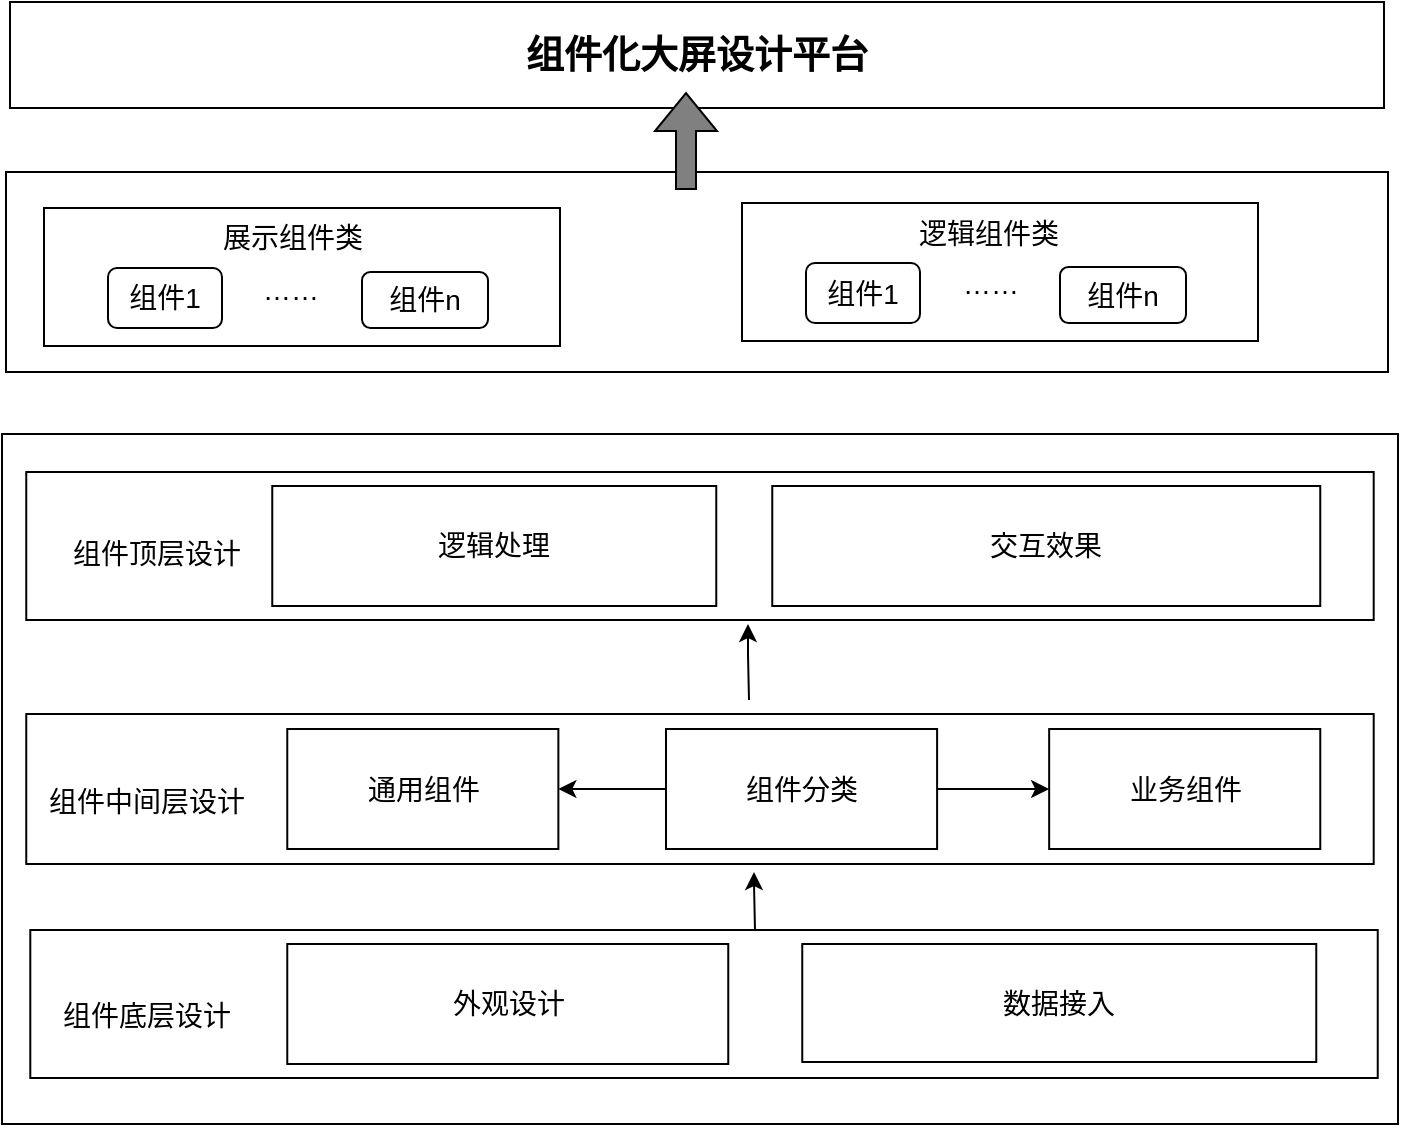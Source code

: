 <mxfile version="20.5.1" type="github">
  <diagram id="582y9QvesD82Uv6ePpaU" name="第 1 页">
    <mxGraphModel dx="1426" dy="794" grid="1" gridSize="10" guides="1" tooltips="1" connect="1" arrows="1" fold="1" page="1" pageScale="1" pageWidth="827" pageHeight="1169" math="0" shadow="0">
      <root>
        <mxCell id="0" />
        <mxCell id="1" parent="0" />
        <mxCell id="-D918swgOjqRrHATFK2N-1" value="&lt;h4&gt;&lt;font style=&quot;font-size: 19px;&quot;&gt;组件化大屏设计平台&lt;/font&gt;&lt;/h4&gt;" style="rounded=0;whiteSpace=wrap;html=1;" parent="1" vertex="1">
          <mxGeometry x="65" y="52" width="687" height="53" as="geometry" />
        </mxCell>
        <mxCell id="-D918swgOjqRrHATFK2N-28" value="" style="rounded=0;whiteSpace=wrap;html=1;fontFamily=Helvetica;fontSize=14;" parent="1" vertex="1">
          <mxGeometry x="63" y="137" width="691" height="100" as="geometry" />
        </mxCell>
        <mxCell id="-D918swgOjqRrHATFK2N-29" value="" style="rounded=0;whiteSpace=wrap;html=1;fontFamily=Helvetica;fontSize=14;" parent="1" vertex="1">
          <mxGeometry x="82" y="155" width="258" height="69" as="geometry" />
        </mxCell>
        <mxCell id="-D918swgOjqRrHATFK2N-32" value="" style="group" parent="1" vertex="1" connectable="0">
          <mxGeometry x="61" y="268" width="698" height="345" as="geometry" />
        </mxCell>
        <mxCell id="-D918swgOjqRrHATFK2N-2" value="" style="rounded=0;whiteSpace=wrap;html=1;fontFamily=Helvetica;fontSize=19;" parent="-D918swgOjqRrHATFK2N-32" vertex="1">
          <mxGeometry width="698" height="345" as="geometry" />
        </mxCell>
        <mxCell id="-D918swgOjqRrHATFK2N-31" value="" style="group" parent="-D918swgOjqRrHATFK2N-32" vertex="1" connectable="0">
          <mxGeometry x="12.128" y="19" width="675.745" height="303" as="geometry" />
        </mxCell>
        <mxCell id="-D918swgOjqRrHATFK2N-4" value="" style="rounded=0;whiteSpace=wrap;html=1;fontFamily=Helvetica;fontSize=19;" parent="-D918swgOjqRrHATFK2N-31" vertex="1">
          <mxGeometry width="673.722" height="74" as="geometry" />
        </mxCell>
        <mxCell id="-D918swgOjqRrHATFK2N-5" value="" style="rounded=0;whiteSpace=wrap;html=1;fontFamily=Helvetica;fontSize=19;" parent="-D918swgOjqRrHATFK2N-31" vertex="1">
          <mxGeometry y="121" width="673.722" height="75" as="geometry" />
        </mxCell>
        <mxCell id="-D918swgOjqRrHATFK2N-6" value="" style="rounded=0;whiteSpace=wrap;html=1;fontFamily=Helvetica;fontSize=19;" parent="-D918swgOjqRrHATFK2N-31" vertex="1">
          <mxGeometry x="2.023" y="229" width="673.722" height="74" as="geometry" />
        </mxCell>
        <mxCell id="-D918swgOjqRrHATFK2N-7" value="&lt;font style=&quot;font-size: 14px;&quot;&gt;组件底层设计&lt;/font&gt;" style="text;html=1;strokeColor=none;fillColor=none;align=center;verticalAlign=middle;whiteSpace=wrap;rounded=0;fontFamily=Helvetica;fontSize=19;" parent="-D918swgOjqRrHATFK2N-31" vertex="1">
          <mxGeometry x="10.116" y="255" width="101.159" height="32" as="geometry" />
        </mxCell>
        <mxCell id="-D918swgOjqRrHATFK2N-8" value="&lt;font style=&quot;font-size: 14px;&quot;&gt;组件中间层设计&lt;/font&gt;" style="text;html=1;strokeColor=none;fillColor=none;align=center;verticalAlign=middle;whiteSpace=wrap;rounded=0;fontFamily=Helvetica;fontSize=19;" parent="-D918swgOjqRrHATFK2N-31" vertex="1">
          <mxGeometry x="10.116" y="148" width="101.159" height="32" as="geometry" />
        </mxCell>
        <mxCell id="-D918swgOjqRrHATFK2N-9" value="外观设计" style="rounded=0;whiteSpace=wrap;html=1;fontFamily=Helvetica;fontSize=14;" parent="-D918swgOjqRrHATFK2N-31" vertex="1">
          <mxGeometry x="130.5" y="236" width="220.5" height="60" as="geometry" />
        </mxCell>
        <mxCell id="-D918swgOjqRrHATFK2N-11" value="数据接入" style="rounded=0;whiteSpace=wrap;html=1;fontFamily=Helvetica;fontSize=14;" parent="-D918swgOjqRrHATFK2N-31" vertex="1">
          <mxGeometry x="388" y="236" width="257" height="59" as="geometry" />
        </mxCell>
        <mxCell id="-D918swgOjqRrHATFK2N-12" value="组件分类" style="rounded=0;whiteSpace=wrap;html=1;fontFamily=Helvetica;fontSize=14;" parent="-D918swgOjqRrHATFK2N-31" vertex="1">
          <mxGeometry x="319.869" y="128.5" width="135.554" height="60" as="geometry" />
        </mxCell>
        <mxCell id="-D918swgOjqRrHATFK2N-13" value="通用组件" style="rounded=0;whiteSpace=wrap;html=1;fontFamily=Helvetica;fontSize=14;" parent="-D918swgOjqRrHATFK2N-31" vertex="1">
          <mxGeometry x="130.504" y="128.5" width="135.554" height="60" as="geometry" />
        </mxCell>
        <mxCell id="-D918swgOjqRrHATFK2N-15" value="" style="edgeStyle=orthogonalEdgeStyle;rounded=0;orthogonalLoop=1;jettySize=auto;html=1;fontFamily=Helvetica;fontSize=14;" parent="-D918swgOjqRrHATFK2N-31" source="-D918swgOjqRrHATFK2N-12" target="-D918swgOjqRrHATFK2N-13" edge="1">
          <mxGeometry relative="1" as="geometry" />
        </mxCell>
        <mxCell id="-D918swgOjqRrHATFK2N-14" value="业务组件" style="rounded=0;whiteSpace=wrap;html=1;fontFamily=Helvetica;fontSize=14;" parent="-D918swgOjqRrHATFK2N-31" vertex="1">
          <mxGeometry x="511.45" y="128.5" width="135.554" height="60" as="geometry" />
        </mxCell>
        <mxCell id="-D918swgOjqRrHATFK2N-16" value="" style="edgeStyle=orthogonalEdgeStyle;rounded=0;orthogonalLoop=1;jettySize=auto;html=1;fontFamily=Helvetica;fontSize=14;" parent="-D918swgOjqRrHATFK2N-31" source="-D918swgOjqRrHATFK2N-12" target="-D918swgOjqRrHATFK2N-14" edge="1">
          <mxGeometry relative="1" as="geometry" />
        </mxCell>
        <mxCell id="-D918swgOjqRrHATFK2N-18" value="&lt;span style=&quot;font-size: 14px;&quot;&gt;组件顶层设计&lt;/span&gt;" style="text;html=1;strokeColor=none;fillColor=none;align=center;verticalAlign=middle;whiteSpace=wrap;rounded=0;fontFamily=Helvetica;fontSize=19;" parent="-D918swgOjqRrHATFK2N-31" vertex="1">
          <mxGeometry x="15.174" y="24" width="101.159" height="32" as="geometry" />
        </mxCell>
        <mxCell id="-D918swgOjqRrHATFK2N-19" value="逻辑处理" style="rounded=0;whiteSpace=wrap;html=1;fontFamily=Helvetica;fontSize=14;" parent="-D918swgOjqRrHATFK2N-31" vertex="1">
          <mxGeometry x="123" y="7" width="222" height="60" as="geometry" />
        </mxCell>
        <mxCell id="-D918swgOjqRrHATFK2N-20" value="交互效果" style="rounded=0;whiteSpace=wrap;html=1;fontFamily=Helvetica;fontSize=14;" parent="-D918swgOjqRrHATFK2N-31" vertex="1">
          <mxGeometry x="373" y="7" width="274" height="60" as="geometry" />
        </mxCell>
        <mxCell id="-D918swgOjqRrHATFK2N-26" value="" style="endArrow=classic;html=1;rounded=0;fontFamily=Helvetica;fontSize=14;" parent="-D918swgOjqRrHATFK2N-31" edge="1">
          <mxGeometry width="50" height="50" relative="1" as="geometry">
            <mxPoint x="361.374" y="114" as="sourcePoint" />
            <mxPoint x="360.868" y="76" as="targetPoint" />
            <Array as="points">
              <mxPoint x="360.868" y="91" />
            </Array>
          </mxGeometry>
        </mxCell>
        <mxCell id="-D918swgOjqRrHATFK2N-27" value="" style="endArrow=classic;html=1;rounded=0;fontFamily=Helvetica;fontSize=14;" parent="-D918swgOjqRrHATFK2N-31" edge="1">
          <mxGeometry width="50" height="50" relative="1" as="geometry">
            <mxPoint x="364.377" y="229" as="sourcePoint" />
            <mxPoint x="363.872" y="200" as="targetPoint" />
            <Array as="points">
              <mxPoint x="363.872" y="206" />
            </Array>
          </mxGeometry>
        </mxCell>
        <mxCell id="-D918swgOjqRrHATFK2N-33" value="组件1" style="rounded=1;whiteSpace=wrap;html=1;fontFamily=Helvetica;fontSize=14;" parent="1" vertex="1">
          <mxGeometry x="114" y="185" width="57" height="30" as="geometry" />
        </mxCell>
        <mxCell id="-D918swgOjqRrHATFK2N-34" value="组件n" style="rounded=1;whiteSpace=wrap;html=1;fontFamily=Helvetica;fontSize=14;" parent="1" vertex="1">
          <mxGeometry x="241" y="187" width="63" height="28" as="geometry" />
        </mxCell>
        <mxCell id="-D918swgOjqRrHATFK2N-35" value="……" style="text;html=1;strokeColor=none;fillColor=none;align=center;verticalAlign=middle;whiteSpace=wrap;rounded=0;fontFamily=Helvetica;fontSize=14;" parent="1" vertex="1">
          <mxGeometry x="171" y="179" width="69" height="33" as="geometry" />
        </mxCell>
        <mxCell id="-D918swgOjqRrHATFK2N-37" value="展示组件类" style="text;html=1;strokeColor=none;fillColor=none;align=center;verticalAlign=middle;whiteSpace=wrap;rounded=0;fontFamily=Helvetica;fontSize=14;" parent="1" vertex="1">
          <mxGeometry x="154" y="154.5" width="105" height="30.5" as="geometry" />
        </mxCell>
        <mxCell id="OK6cJxH25SSulwuUvQpc-1" value="" style="rounded=0;whiteSpace=wrap;html=1;fontFamily=Helvetica;fontSize=14;" vertex="1" parent="1">
          <mxGeometry x="431" y="152.5" width="258" height="69" as="geometry" />
        </mxCell>
        <mxCell id="OK6cJxH25SSulwuUvQpc-2" value="组件1" style="rounded=1;whiteSpace=wrap;html=1;fontFamily=Helvetica;fontSize=14;" vertex="1" parent="1">
          <mxGeometry x="463" y="182.5" width="57" height="30" as="geometry" />
        </mxCell>
        <mxCell id="OK6cJxH25SSulwuUvQpc-3" value="组件n" style="rounded=1;whiteSpace=wrap;html=1;fontFamily=Helvetica;fontSize=14;" vertex="1" parent="1">
          <mxGeometry x="590" y="184.5" width="63" height="28" as="geometry" />
        </mxCell>
        <mxCell id="OK6cJxH25SSulwuUvQpc-4" value="……" style="text;html=1;strokeColor=none;fillColor=none;align=center;verticalAlign=middle;whiteSpace=wrap;rounded=0;fontFamily=Helvetica;fontSize=14;" vertex="1" parent="1">
          <mxGeometry x="519.5" y="177.5" width="70.5" height="31.5" as="geometry" />
        </mxCell>
        <mxCell id="OK6cJxH25SSulwuUvQpc-5" value="逻辑组件类" style="text;html=1;strokeColor=none;fillColor=none;align=center;verticalAlign=middle;whiteSpace=wrap;rounded=0;fontFamily=Helvetica;fontSize=14;" vertex="1" parent="1">
          <mxGeometry x="502.25" y="152.5" width="105" height="30.5" as="geometry" />
        </mxCell>
        <mxCell id="OK6cJxH25SSulwuUvQpc-6" value="" style="shape=flexArrow;endArrow=classic;html=1;rounded=0;fillColor=#808080;" edge="1" parent="1">
          <mxGeometry width="50" height="50" relative="1" as="geometry">
            <mxPoint x="403" y="146" as="sourcePoint" />
            <mxPoint x="403" y="97" as="targetPoint" />
          </mxGeometry>
        </mxCell>
      </root>
    </mxGraphModel>
  </diagram>
</mxfile>
